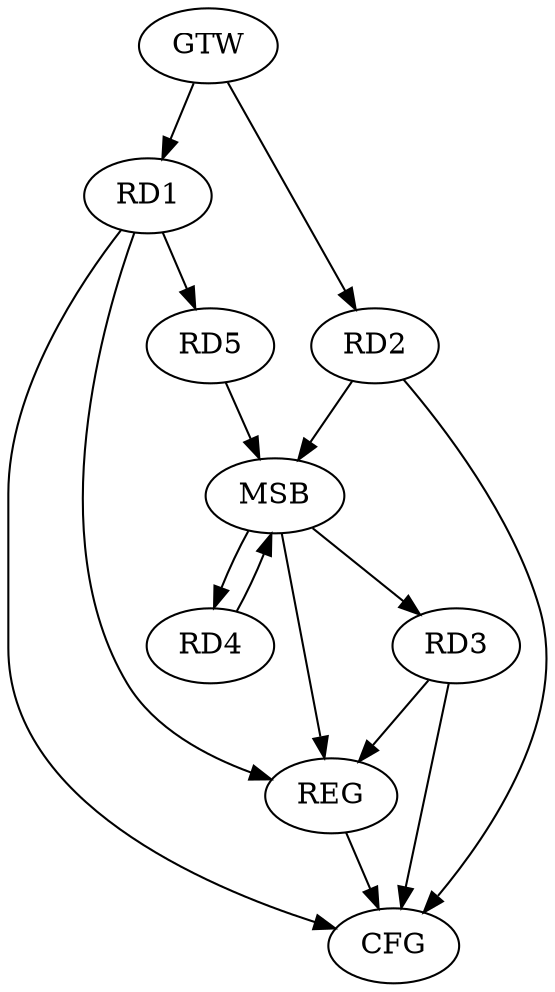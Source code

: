 strict digraph G {
  RD1 [ label="RD1" ];
  RD2 [ label="RD2" ];
  RD3 [ label="RD3" ];
  RD4 [ label="RD4" ];
  RD5 [ label="RD5" ];
  GTW [ label="GTW" ];
  REG [ label="REG" ];
  MSB [ label="MSB" ];
  CFG [ label="CFG" ];
  RD1 -> RD5;
  GTW -> RD1;
  GTW -> RD2;
  RD1 -> REG;
  RD3 -> REG;
  RD2 -> MSB;
  MSB -> RD4;
  MSB -> REG;
  RD4 -> MSB;
  MSB -> RD3;
  RD5 -> MSB;
  RD2 -> CFG;
  RD1 -> CFG;
  RD3 -> CFG;
  REG -> CFG;
}
